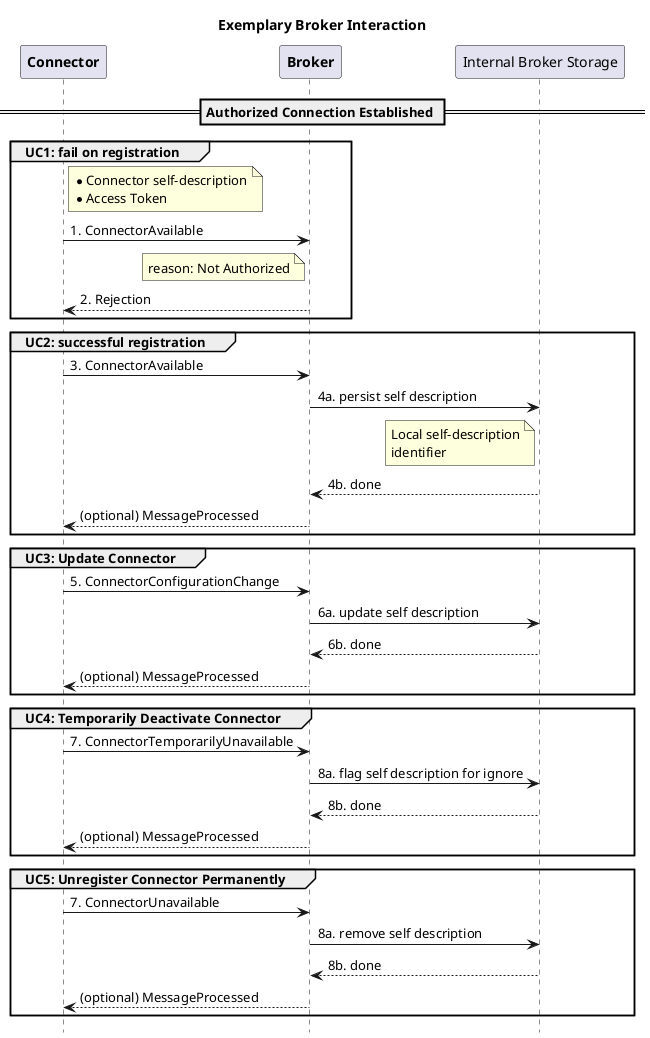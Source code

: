@startuml

hide footbox

title Exemplary Broker Interaction

participant "**Connector**" as C
participant "**Broker**" as B
participant "Internal Broker Storage" as IBS

== Authorized Connection Established ==

group UC1: fail on registration
    note right of C: *Connector self-description\n*Access Token
    C -> B: 1. ConnectorAvailable
    note left of B: reason: Not Authorized
    B --> C: 2. Rejection
end

group UC2: successful registration
    C -> B: 3. ConnectorAvailable
    B -> IBS: 4a. persist self description
    note left of IBS: Local self-description\nidentifier
    IBS --> B: 4b. done
    B --> C: (optional) MessageProcessed
end

group UC3: Update Connector
    C -> B: 5. ConnectorConfigurationChange
    B -> IBS: 6a. update self description
    IBS --> B: 6b. done
    B --> C: (optional) MessageProcessed
end

group UC4: Temporarily Deactivate Connector
    C -> B: 7. ConnectorTemporarilyUnavailable
    B -> IBS: 8a. flag self description for ignore
    IBS --> B: 8b. done
    B --> C: (optional) MessageProcessed
end

group UC5: Unregister Connector Permanently
    C -> B: 7. ConnectorUnavailable
    B -> IBS: 8a. remove self description
    IBS --> B: 8b. done
    B --> C: (optional) MessageProcessed
end

@enduml

